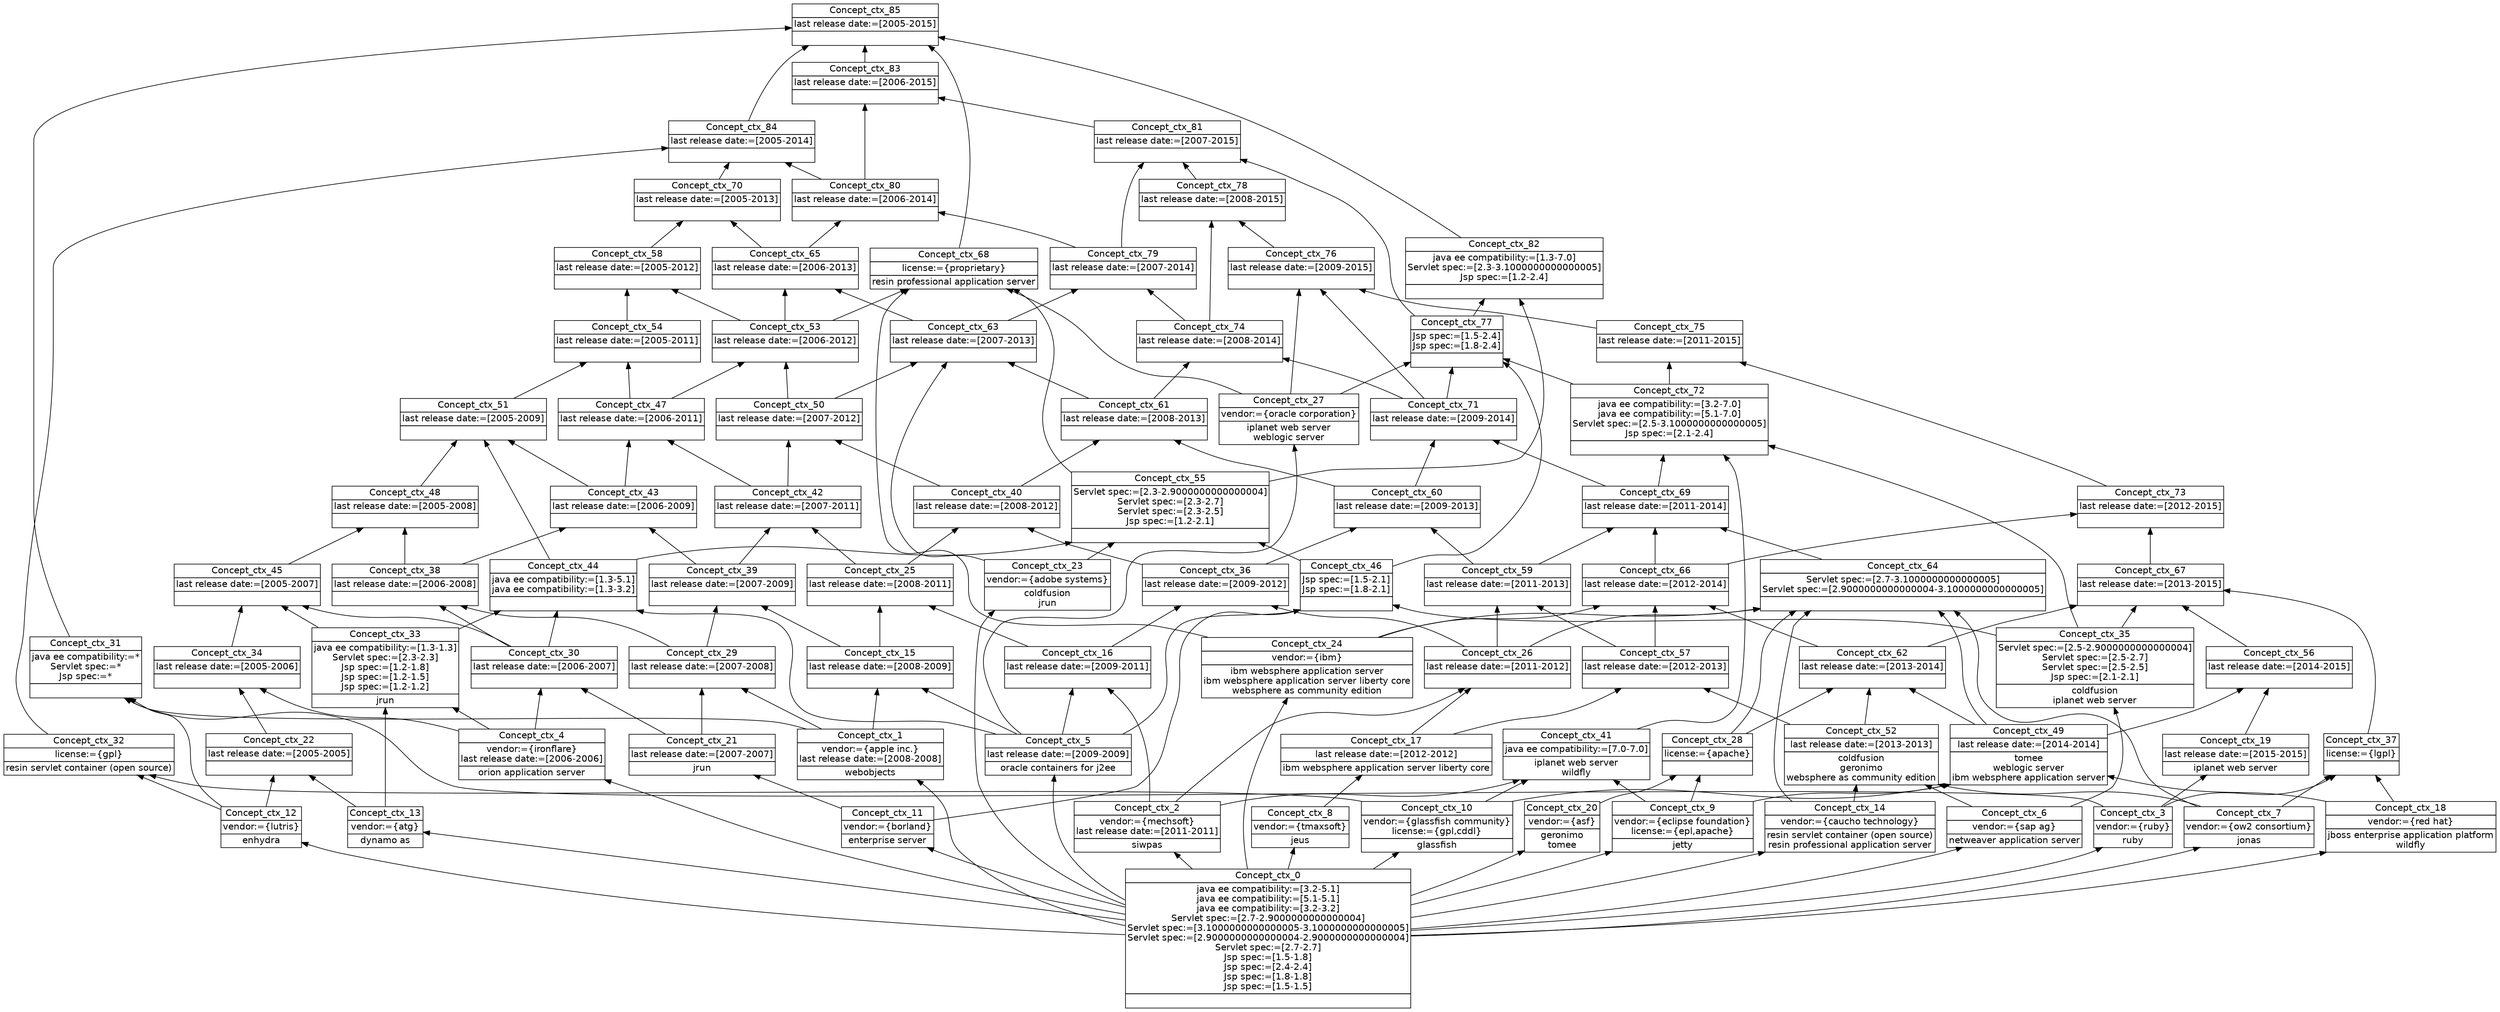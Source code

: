 digraph G { 
	rankdir=BT;
	margin=0;
	node [margin="0.03,0.03",fontname="DejaVu Sans"];
	ranksep=0.3;
	nodesep=0.2;
//graph[label="name:ctx,concept number:86,object number:26,attribute number:122"
73 [shape=none,label=<<table border="0" cellborder="1" cellspacing="0" port="p"><tr><td>Concept_ctx_0</td></tr><tr><td>java ee compatibility:=[3.2-5.1]<br/>java ee compatibility:=[5.1-5.1]<br/>java ee compatibility:=[3.2-3.2]<br/>Servlet spec:=[2.7-2.9000000000000004]<br/>Servlet spec:=[3.1000000000000005-3.1000000000000005]<br/>Servlet spec:=[2.9000000000000004-2.9000000000000004]<br/>Servlet spec:=[2.7-2.7]<br/>Jsp spec:=[1.5-1.8]<br/>Jsp spec:=[2.4-2.4]<br/>Jsp spec:=[1.8-1.8]<br/>Jsp spec:=[1.5-1.5]<br/></td></tr><tr><td><br/></td></tr></table>>];
0 [shape=none,label=<<table border="0" cellborder="1" cellspacing="0" port="p"><tr><td>Concept_ctx_1</td></tr><tr><td>vendor:={apple inc.}<br/>last release date:=[2008-2008]<br/></td></tr><tr><td>webobjects<br/></td></tr></table>>];
1 [shape=none,label=<<table border="0" cellborder="1" cellspacing="0" port="p"><tr><td>Concept_ctx_12</td></tr><tr><td>vendor:={lutris}<br/></td></tr><tr><td>enhydra<br/></td></tr></table>>];
11 [shape=none,label=<<table border="0" cellborder="1" cellspacing="0" port="p"><tr><td>Concept_ctx_7</td></tr><tr><td>vendor:={ow2 consortium}<br/></td></tr><tr><td>jonas<br/></td></tr></table>>];
13 [shape=none,label=<<table border="0" cellborder="1" cellspacing="0" port="p"><tr><td>Concept_ctx_4</td></tr><tr><td>vendor:={ironflare}<br/>last release date:=[2006-2006]<br/></td></tr><tr><td>orion application server<br/></td></tr></table>>];
16 [shape=none,label=<<table border="0" cellborder="1" cellspacing="0" port="p"><tr><td>Concept_ctx_8</td></tr><tr><td>vendor:={tmaxsoft}<br/></td></tr><tr><td>jeus<br/></td></tr></table>>];
2 [shape=none,label=<<table border="0" cellborder="1" cellspacing="0" port="p"><tr><td>Concept_ctx_9</td></tr><tr><td>vendor:={eclipse foundation}<br/>license:={epl,apache}<br/></td></tr><tr><td>jetty<br/></td></tr></table>>];
3 [shape=none,label=<<table border="0" cellborder="1" cellspacing="0" port="p"><tr><td>Concept_ctx_6</td></tr><tr><td>vendor:={sap ag}<br/></td></tr><tr><td>netweaver application server<br/></td></tr></table>>];
5 [shape=none,label=<<table border="0" cellborder="1" cellspacing="0" port="p"><tr><td>Concept_ctx_10</td></tr><tr><td>vendor:={glassfish community}<br/>license:={gpl,cddl}<br/></td></tr><tr><td>glassfish<br/></td></tr></table>>];
6 [shape=none,label=<<table border="0" cellborder="1" cellspacing="0" port="p"><tr><td>Concept_ctx_3</td></tr><tr><td>vendor:={ruby}<br/></td></tr><tr><td>ruby<br/></td></tr></table>>];
67 [shape=none,label=<<table border="0" cellborder="1" cellspacing="0" port="p"><tr><td>Concept_ctx_5</td></tr><tr><td>last release date:=[2009-2009]<br/></td></tr><tr><td>oracle containers for j2ee<br/></td></tr></table>>];
7 [shape=none,label=<<table border="0" cellborder="1" cellspacing="0" port="p"><tr><td>Concept_ctx_2</td></tr><tr><td>vendor:={mechsoft}<br/>last release date:=[2011-2011]<br/></td></tr><tr><td>siwpas<br/></td></tr></table>>];
8 [shape=none,label=<<table border="0" cellborder="1" cellspacing="0" port="p"><tr><td>Concept_ctx_13</td></tr><tr><td>vendor:={atg}<br/></td></tr><tr><td>dynamo as<br/></td></tr></table>>];
9 [shape=none,label=<<table border="0" cellborder="1" cellspacing="0" port="p"><tr><td>Concept_ctx_11</td></tr><tr><td>vendor:={borland}<br/></td></tr><tr><td>enterprise server<br/></td></tr></table>>];
10 [shape=none,label=<<table border="0" cellborder="1" cellspacing="0" port="p"><tr><td>Concept_ctx_20</td></tr><tr><td>vendor:={asf}<br/></td></tr><tr><td>geronimo<br/>tomee<br/></td></tr></table>>];
14 [shape=none,label=<<table border="0" cellborder="1" cellspacing="0" port="p"><tr><td>Concept_ctx_14</td></tr><tr><td>vendor:={caucho technology}<br/></td></tr><tr><td>resin servlet container (open source)<br/>resin professional application server<br/></td></tr></table>>];
15 [shape=none,label=<<table border="0" cellborder="1" cellspacing="0" port="p"><tr><td>Concept_ctx_23</td></tr><tr><td>vendor:={adobe systems}<br/></td></tr><tr><td>coldfusion<br/>jrun<br/></td></tr></table>>];
17 [shape=none,label=<<table border="0" cellborder="1" cellspacing="0" port="p"><tr><td>Concept_ctx_18</td></tr><tr><td>vendor:={red hat}<br/></td></tr><tr><td>jboss enterprise application platform<br/>wildfly<br/></td></tr></table>>];
58 [shape=none,label=<<table border="0" cellborder="1" cellspacing="0" port="p"><tr><td>Concept_ctx_16</td></tr><tr><td>last release date:=[2009-2011]<br/></td></tr><tr><td><br/></td></tr></table>>];
59 [shape=none,label=<<table border="0" cellborder="1" cellspacing="0" port="p"><tr><td>Concept_ctx_15</td></tr><tr><td>last release date:=[2008-2009]<br/></td></tr><tr><td><br/></td></tr></table>>];
63 [shape=none,label=<<table border="0" cellborder="1" cellspacing="0" port="p"><tr><td>Concept_ctx_19</td></tr><tr><td>last release date:=[2015-2015]<br/></td></tr><tr><td>iplanet web server<br/></td></tr></table>>];
66 [shape=none,label=<<table border="0" cellborder="1" cellspacing="0" port="p"><tr><td>Concept_ctx_17</td></tr><tr><td>last release date:=[2012-2012]<br/></td></tr><tr><td>ibm websphere application server liberty core<br/></td></tr></table>>];
68 [shape=none,label=<<table border="0" cellborder="1" cellspacing="0" port="p"><tr><td>Concept_ctx_21</td></tr><tr><td>last release date:=[2007-2007]<br/></td></tr><tr><td>jrun<br/></td></tr></table>>];
69 [shape=none,label=<<table border="0" cellborder="1" cellspacing="0" port="p"><tr><td>Concept_ctx_22</td></tr><tr><td>last release date:=[2005-2005]<br/></td></tr><tr><td><br/></td></tr></table>>];
12 [shape=none,label=<<table border="0" cellborder="1" cellspacing="0" port="p"><tr><td>Concept_ctx_24</td></tr><tr><td>vendor:={ibm}<br/></td></tr><tr><td>ibm websphere application server<br/>ibm websphere application server liberty core<br/>websphere as community edition<br/></td></tr></table>>];
4 [shape=none,label=<<table border="0" cellborder="1" cellspacing="0" port="p"><tr><td>Concept_ctx_27</td></tr><tr><td>vendor:={oracle corporation}<br/></td></tr><tr><td>iplanet web server<br/>weblogic server<br/></td></tr></table>>];
50 [shape=none,label=<<table border="0" cellborder="1" cellspacing="0" port="p"><tr><td>Concept_ctx_25</td></tr><tr><td>last release date:=[2008-2011]<br/></td></tr><tr><td><br/></td></tr></table>>];
57 [shape=none,label=<<table border="0" cellborder="1" cellspacing="0" port="p"><tr><td>Concept_ctx_26</td></tr><tr><td>last release date:=[2011-2012]<br/></td></tr><tr><td><br/></td></tr></table>>];
60 [shape=none,label=<<table border="0" cellborder="1" cellspacing="0" port="p"><tr><td>Concept_ctx_29</td></tr><tr><td>last release date:=[2007-2008]<br/></td></tr><tr><td><br/></td></tr></table>>];
61 [shape=none,label=<<table border="0" cellborder="1" cellspacing="0" port="p"><tr><td>Concept_ctx_30</td></tr><tr><td>last release date:=[2006-2007]<br/></td></tr><tr><td><br/></td></tr></table>>];
62 [shape=none,label=<<table border="0" cellborder="1" cellspacing="0" port="p"><tr><td>Concept_ctx_34</td></tr><tr><td>last release date:=[2005-2006]<br/></td></tr><tr><td><br/></td></tr></table>>];
75 [shape=none,label=<<table border="0" cellborder="1" cellspacing="0" port="p"><tr><td>Concept_ctx_33</td></tr><tr><td>java ee compatibility:=[1.3-1.3]<br/>Servlet spec:=[2.3-2.3]<br/>Jsp spec:=[1.2-1.8]<br/>Jsp spec:=[1.2-1.5]<br/>Jsp spec:=[1.2-1.2]<br/></td></tr><tr><td>jrun<br/></td></tr></table>>];
76 [shape=none,label=<<table border="0" cellborder="1" cellspacing="0" port="p"><tr><td>Concept_ctx_31</td></tr><tr><td>java ee compatibility:=*<br/>Servlet spec:=*<br/>Jsp spec:=*<br/></td></tr><tr><td><br/></td></tr></table>>];
79 [shape=none,label=<<table border="0" cellborder="1" cellspacing="0" port="p"><tr><td>Concept_ctx_35</td></tr><tr><td>Servlet spec:=[2.5-2.9000000000000004]<br/>Servlet spec:=[2.5-2.7]<br/>Servlet spec:=[2.5-2.5]<br/>Jsp spec:=[2.1-2.1]<br/></td></tr><tr><td>coldfusion<br/>iplanet web server<br/></td></tr></table>>];
82 [shape=none,label=<<table border="0" cellborder="1" cellspacing="0" port="p"><tr><td>Concept_ctx_32</td></tr><tr><td>license:={gpl}<br/></td></tr><tr><td>resin servlet container (open source)<br/></td></tr></table>>];
83 [shape=none,label=<<table border="0" cellborder="1" cellspacing="0" port="p"><tr><td>Concept_ctx_28</td></tr><tr><td>license:={apache}<br/></td></tr><tr><td><br/></td></tr></table>>];
49 [shape=none,label=<<table border="0" cellborder="1" cellspacing="0" port="p"><tr><td>Concept_ctx_36</td></tr><tr><td>last release date:=[2009-2012]<br/></td></tr><tr><td><br/></td></tr></table>>];
51 [shape=none,label=<<table border="0" cellborder="1" cellspacing="0" port="p"><tr><td>Concept_ctx_39</td></tr><tr><td>last release date:=[2007-2009]<br/></td></tr><tr><td><br/></td></tr></table>>];
52 [shape=none,label=<<table border="0" cellborder="1" cellspacing="0" port="p"><tr><td>Concept_ctx_38</td></tr><tr><td>last release date:=[2006-2008]<br/></td></tr><tr><td><br/></td></tr></table>>];
85 [shape=none,label=<<table border="0" cellborder="1" cellspacing="0" port="p"><tr><td>Concept_ctx_37</td></tr><tr><td>license:={lgpl}<br/></td></tr><tr><td><br/></td></tr></table>>];
42 [shape=none,label=<<table border="0" cellborder="1" cellspacing="0" port="p"><tr><td>Concept_ctx_40</td></tr><tr><td>last release date:=[2008-2012]<br/></td></tr><tr><td><br/></td></tr></table>>];
43 [shape=none,label=<<table border="0" cellborder="1" cellspacing="0" port="p"><tr><td>Concept_ctx_42</td></tr><tr><td>last release date:=[2007-2011]<br/></td></tr><tr><td><br/></td></tr></table>>];
44 [shape=none,label=<<table border="0" cellborder="1" cellspacing="0" port="p"><tr><td>Concept_ctx_43</td></tr><tr><td>last release date:=[2006-2009]<br/></td></tr><tr><td><br/></td></tr></table>>];
53 [shape=none,label=<<table border="0" cellborder="1" cellspacing="0" port="p"><tr><td>Concept_ctx_45</td></tr><tr><td>last release date:=[2005-2007]<br/></td></tr><tr><td><br/></td></tr></table>>];
72 [shape=none,label=<<table border="0" cellborder="1" cellspacing="0" port="p"><tr><td>Concept_ctx_44</td></tr><tr><td>java ee compatibility:=[1.3-5.1]<br/>java ee compatibility:=[1.3-3.2]<br/></td></tr><tr><td><br/></td></tr></table>>];
74 [shape=none,label=<<table border="0" cellborder="1" cellspacing="0" port="p"><tr><td>Concept_ctx_41</td></tr><tr><td>java ee compatibility:=[7.0-7.0]<br/></td></tr><tr><td>iplanet web server<br/>wildfly<br/></td></tr></table>>];
81 [shape=none,label=<<table border="0" cellborder="1" cellspacing="0" port="p"><tr><td>Concept_ctx_46</td></tr><tr><td>Jsp spec:=[1.5-2.1]<br/>Jsp spec:=[1.8-2.1]<br/></td></tr><tr><td><br/></td></tr></table>>];
37 [shape=none,label=<<table border="0" cellborder="1" cellspacing="0" port="p"><tr><td>Concept_ctx_47</td></tr><tr><td>last release date:=[2006-2011]<br/></td></tr><tr><td><br/></td></tr></table>>];
45 [shape=none,label=<<table border="0" cellborder="1" cellspacing="0" port="p"><tr><td>Concept_ctx_48</td></tr><tr><td>last release date:=[2005-2008]<br/></td></tr><tr><td><br/></td></tr></table>>];
36 [shape=none,label=<<table border="0" cellborder="1" cellspacing="0" port="p"><tr><td>Concept_ctx_50</td></tr><tr><td>last release date:=[2007-2012]<br/></td></tr><tr><td><br/></td></tr></table>>];
38 [shape=none,label=<<table border="0" cellborder="1" cellspacing="0" port="p"><tr><td>Concept_ctx_51</td></tr><tr><td>last release date:=[2005-2009]<br/></td></tr><tr><td><br/></td></tr></table>>];
64 [shape=none,label=<<table border="0" cellborder="1" cellspacing="0" port="p"><tr><td>Concept_ctx_49</td></tr><tr><td>last release date:=[2014-2014]<br/></td></tr><tr><td>tomee<br/>weblogic server<br/>ibm websphere application server<br/></td></tr></table>>];
65 [shape=none,label=<<table border="0" cellborder="1" cellspacing="0" port="p"><tr><td>Concept_ctx_52</td></tr><tr><td>last release date:=[2013-2013]<br/></td></tr><tr><td>coldfusion<br/>geronimo<br/>websphere as community edition<br/></td></tr></table>>];
31 [shape=none,label=<<table border="0" cellborder="1" cellspacing="0" port="p"><tr><td>Concept_ctx_53</td></tr><tr><td>last release date:=[2006-2012]<br/></td></tr><tr><td><br/></td></tr></table>>];
32 [shape=none,label=<<table border="0" cellborder="1" cellspacing="0" port="p"><tr><td>Concept_ctx_54</td></tr><tr><td>last release date:=[2005-2011]<br/></td></tr><tr><td><br/></td></tr></table>>];
77 [shape=none,label=<<table border="0" cellborder="1" cellspacing="0" port="p"><tr><td>Concept_ctx_55</td></tr><tr><td>Servlet spec:=[2.3-2.9000000000000004]<br/>Servlet spec:=[2.3-2.7]<br/>Servlet spec:=[2.3-2.5]<br/>Jsp spec:=[1.2-2.1]<br/></td></tr><tr><td><br/></td></tr></table>>];
54 [shape=none,label=<<table border="0" cellborder="1" cellspacing="0" port="p"><tr><td>Concept_ctx_56</td></tr><tr><td>last release date:=[2014-2015]<br/></td></tr><tr><td><br/></td></tr></table>>];
56 [shape=none,label=<<table border="0" cellborder="1" cellspacing="0" port="p"><tr><td>Concept_ctx_57</td></tr><tr><td>last release date:=[2012-2013]<br/></td></tr><tr><td><br/></td></tr></table>>];
27 [shape=none,label=<<table border="0" cellborder="1" cellspacing="0" port="p"><tr><td>Concept_ctx_58</td></tr><tr><td>last release date:=[2005-2012]<br/></td></tr><tr><td><br/></td></tr></table>>];
48 [shape=none,label=<<table border="0" cellborder="1" cellspacing="0" port="p"><tr><td>Concept_ctx_59</td></tr><tr><td>last release date:=[2011-2013]<br/></td></tr><tr><td><br/></td></tr></table>>];
41 [shape=none,label=<<table border="0" cellborder="1" cellspacing="0" port="p"><tr><td>Concept_ctx_60</td></tr><tr><td>last release date:=[2009-2013]<br/></td></tr><tr><td><br/></td></tr></table>>];
35 [shape=none,label=<<table border="0" cellborder="1" cellspacing="0" port="p"><tr><td>Concept_ctx_61</td></tr><tr><td>last release date:=[2008-2013]<br/></td></tr><tr><td><br/></td></tr></table>>];
30 [shape=none,label=<<table border="0" cellborder="1" cellspacing="0" port="p"><tr><td>Concept_ctx_63</td></tr><tr><td>last release date:=[2007-2013]<br/></td></tr><tr><td><br/></td></tr></table>>];
55 [shape=none,label=<<table border="0" cellborder="1" cellspacing="0" port="p"><tr><td>Concept_ctx_62</td></tr><tr><td>last release date:=[2013-2014]<br/></td></tr><tr><td><br/></td></tr></table>>];
26 [shape=none,label=<<table border="0" cellborder="1" cellspacing="0" port="p"><tr><td>Concept_ctx_65</td></tr><tr><td>last release date:=[2006-2013]<br/></td></tr><tr><td><br/></td></tr></table>>];
78 [shape=none,label=<<table border="0" cellborder="1" cellspacing="0" port="p"><tr><td>Concept_ctx_64</td></tr><tr><td>Servlet spec:=[2.7-3.1000000000000005]<br/>Servlet spec:=[2.9000000000000004-3.1000000000000005]<br/></td></tr><tr><td><br/></td></tr></table>>];
46 [shape=none,label=<<table border="0" cellborder="1" cellspacing="0" port="p"><tr><td>Concept_ctx_67</td></tr><tr><td>last release date:=[2013-2015]<br/></td></tr><tr><td><br/></td></tr></table>>];
47 [shape=none,label=<<table border="0" cellborder="1" cellspacing="0" port="p"><tr><td>Concept_ctx_66</td></tr><tr><td>last release date:=[2012-2014]<br/></td></tr><tr><td><br/></td></tr></table>>];
84 [shape=none,label=<<table border="0" cellborder="1" cellspacing="0" port="p"><tr><td>Concept_ctx_68</td></tr><tr><td>license:={proprietary}<br/></td></tr><tr><td>resin professional application server<br/></td></tr></table>>];
23 [shape=none,label=<<table border="0" cellborder="1" cellspacing="0" port="p"><tr><td>Concept_ctx_70</td></tr><tr><td>last release date:=[2005-2013]<br/></td></tr><tr><td><br/></td></tr></table>>];
40 [shape=none,label=<<table border="0" cellborder="1" cellspacing="0" port="p"><tr><td>Concept_ctx_69</td></tr><tr><td>last release date:=[2011-2014]<br/></td></tr><tr><td><br/></td></tr></table>>];
34 [shape=none,label=<<table border="0" cellborder="1" cellspacing="0" port="p"><tr><td>Concept_ctx_71</td></tr><tr><td>last release date:=[2009-2014]<br/></td></tr><tr><td><br/></td></tr></table>>];
39 [shape=none,label=<<table border="0" cellborder="1" cellspacing="0" port="p"><tr><td>Concept_ctx_73</td></tr><tr><td>last release date:=[2012-2015]<br/></td></tr><tr><td><br/></td></tr></table>>];
71 [shape=none,label=<<table border="0" cellborder="1" cellspacing="0" port="p"><tr><td>Concept_ctx_72</td></tr><tr><td>java ee compatibility:=[3.2-7.0]<br/>java ee compatibility:=[5.1-7.0]<br/>Servlet spec:=[2.5-3.1000000000000005]<br/>Jsp spec:=[2.1-2.4]<br/></td></tr><tr><td><br/></td></tr></table>>];
29 [shape=none,label=<<table border="0" cellborder="1" cellspacing="0" port="p"><tr><td>Concept_ctx_74</td></tr><tr><td>last release date:=[2008-2014]<br/></td></tr><tr><td><br/></td></tr></table>>];
33 [shape=none,label=<<table border="0" cellborder="1" cellspacing="0" port="p"><tr><td>Concept_ctx_75</td></tr><tr><td>last release date:=[2011-2015]<br/></td></tr><tr><td><br/></td></tr></table>>];
28 [shape=none,label=<<table border="0" cellborder="1" cellspacing="0" port="p"><tr><td>Concept_ctx_76</td></tr><tr><td>last release date:=[2009-2015]<br/></td></tr><tr><td><br/></td></tr></table>>];
80 [shape=none,label=<<table border="0" cellborder="1" cellspacing="0" port="p"><tr><td>Concept_ctx_77</td></tr><tr><td>Jsp spec:=[1.5-2.4]<br/>Jsp spec:=[1.8-2.4]<br/></td></tr><tr><td><br/></td></tr></table>>];
24 [shape=none,label=<<table border="0" cellborder="1" cellspacing="0" port="p"><tr><td>Concept_ctx_78</td></tr><tr><td>last release date:=[2008-2015]<br/></td></tr><tr><td><br/></td></tr></table>>];
25 [shape=none,label=<<table border="0" cellborder="1" cellspacing="0" port="p"><tr><td>Concept_ctx_79</td></tr><tr><td>last release date:=[2007-2014]<br/></td></tr><tr><td><br/></td></tr></table>>];
22 [shape=none,label=<<table border="0" cellborder="1" cellspacing="0" port="p"><tr><td>Concept_ctx_80</td></tr><tr><td>last release date:=[2006-2014]<br/></td></tr><tr><td><br/></td></tr></table>>];
21 [shape=none,label=<<table border="0" cellborder="1" cellspacing="0" port="p"><tr><td>Concept_ctx_81</td></tr><tr><td>last release date:=[2007-2015]<br/></td></tr><tr><td><br/></td></tr></table>>];
70 [shape=none,label=<<table border="0" cellborder="1" cellspacing="0" port="p"><tr><td>Concept_ctx_82</td></tr><tr><td>java ee compatibility:=[1.3-7.0]<br/>Servlet spec:=[2.3-3.1000000000000005]<br/>Jsp spec:=[1.2-2.4]<br/></td></tr><tr><td><br/></td></tr></table>>];
19 [shape=none,label=<<table border="0" cellborder="1" cellspacing="0" port="p"><tr><td>Concept_ctx_83</td></tr><tr><td>last release date:=[2006-2015]<br/></td></tr><tr><td><br/></td></tr></table>>];
20 [shape=none,label=<<table border="0" cellborder="1" cellspacing="0" port="p"><tr><td>Concept_ctx_84</td></tr><tr><td>last release date:=[2005-2014]<br/></td></tr><tr><td><br/></td></tr></table>>];
18 [shape=none,label=<<table border="0" cellborder="1" cellspacing="0" port="p"><tr><td>Concept_ctx_85</td></tr><tr><td>last release date:=[2005-2015]<br/></td></tr><tr><td><br/></td></tr></table>>];
	73:p -> 0:p
	73:p -> 1:p
	73:p -> 11:p
	73:p -> 13:p
	73:p -> 16:p
	73:p -> 2:p
	73:p -> 3:p
	73:p -> 5:p
	73:p -> 6:p
	73:p -> 67:p
	73:p -> 7:p
	73:p -> 8:p
	73:p -> 9:p
	73:p -> 10:p
	73:p -> 14:p
	73:p -> 15:p
	73:p -> 17:p
	7:p -> 58:p
	67:p -> 58:p
	67:p -> 59:p
	0:p -> 59:p
	6:p -> 63:p
	16:p -> 66:p
	9:p -> 68:p
	1:p -> 69:p
	8:p -> 69:p
	73:p -> 12:p
	67:p -> 4:p
	58:p -> 50:p
	59:p -> 50:p
	7:p -> 57:p
	66:p -> 57:p
	0:p -> 60:p
	68:p -> 60:p
	13:p -> 61:p
	68:p -> 61:p
	69:p -> 62:p
	13:p -> 62:p
	8:p -> 75:p
	13:p -> 75:p
	1:p -> 76:p
	6:p -> 76:p
	0:p -> 76:p
	3:p -> 79:p
	1:p -> 82:p
	5:p -> 82:p
	10:p -> 83:p
	2:p -> 83:p
	57:p -> 49:p
	58:p -> 49:p
	60:p -> 51:p
	59:p -> 51:p
	60:p -> 52:p
	61:p -> 52:p
	11:p -> 85:p
	6:p -> 85:p
	17:p -> 85:p
	49:p -> 42:p
	50:p -> 42:p
	50:p -> 43:p
	51:p -> 43:p
	51:p -> 44:p
	52:p -> 44:p
	62:p -> 53:p
	61:p -> 53:p
	75:p -> 53:p
	67:p -> 72:p
	61:p -> 72:p
	75:p -> 72:p
	7:p -> 74:p
	5:p -> 74:p
	2:p -> 74:p
	67:p -> 81:p
	79:p -> 81:p
	9:p -> 81:p
	43:p -> 37:p
	44:p -> 37:p
	53:p -> 45:p
	52:p -> 45:p
	43:p -> 36:p
	42:p -> 36:p
	44:p -> 38:p
	45:p -> 38:p
	72:p -> 38:p
	5:p -> 64:p
	17:p -> 64:p
	2:p -> 64:p
	11:p -> 65:p
	3:p -> 65:p
	14:p -> 65:p
	37:p -> 31:p
	36:p -> 31:p
	37:p -> 32:p
	38:p -> 32:p
	15:p -> 77:p
	72:p -> 77:p
	81:p -> 77:p
	63:p -> 54:p
	64:p -> 54:p
	65:p -> 56:p
	66:p -> 56:p
	32:p -> 27:p
	31:p -> 27:p
	57:p -> 48:p
	56:p -> 48:p
	49:p -> 41:p
	48:p -> 41:p
	41:p -> 35:p
	42:p -> 35:p
	15:p -> 30:p
	35:p -> 30:p
	36:p -> 30:p
	65:p -> 55:p
	83:p -> 55:p
	64:p -> 55:p
	30:p -> 26:p
	31:p -> 26:p
	11:p -> 78:p
	83:p -> 78:p
	12:p -> 78:p
	14:p -> 78:p
	57:p -> 78:p
	64:p -> 78:p
	79:p -> 46:p
	85:p -> 46:p
	55:p -> 46:p
	54:p -> 46:p
	12:p -> 47:p
	55:p -> 47:p
	56:p -> 47:p
	31:p -> 84:p
	12:p -> 84:p
	77:p -> 84:p
	4:p -> 84:p
	27:p -> 23:p
	26:p -> 23:p
	48:p -> 40:p
	78:p -> 40:p
	47:p -> 40:p
	41:p -> 34:p
	40:p -> 34:p
	46:p -> 39:p
	47:p -> 39:p
	79:p -> 71:p
	40:p -> 71:p
	74:p -> 71:p
	35:p -> 29:p
	34:p -> 29:p
	71:p -> 33:p
	39:p -> 33:p
	4:p -> 28:p
	34:p -> 28:p
	33:p -> 28:p
	71:p -> 80:p
	81:p -> 80:p
	4:p -> 80:p
	34:p -> 80:p
	28:p -> 24:p
	29:p -> 24:p
	29:p -> 25:p
	30:p -> 25:p
	25:p -> 22:p
	26:p -> 22:p
	80:p -> 21:p
	24:p -> 21:p
	25:p -> 21:p
	77:p -> 70:p
	80:p -> 70:p
	22:p -> 19:p
	21:p -> 19:p
	22:p -> 20:p
	23:p -> 20:p
	82:p -> 20:p
	84:p -> 18:p
	20:p -> 18:p
	19:p -> 18:p
	76:p -> 18:p
	70:p -> 18:p
}